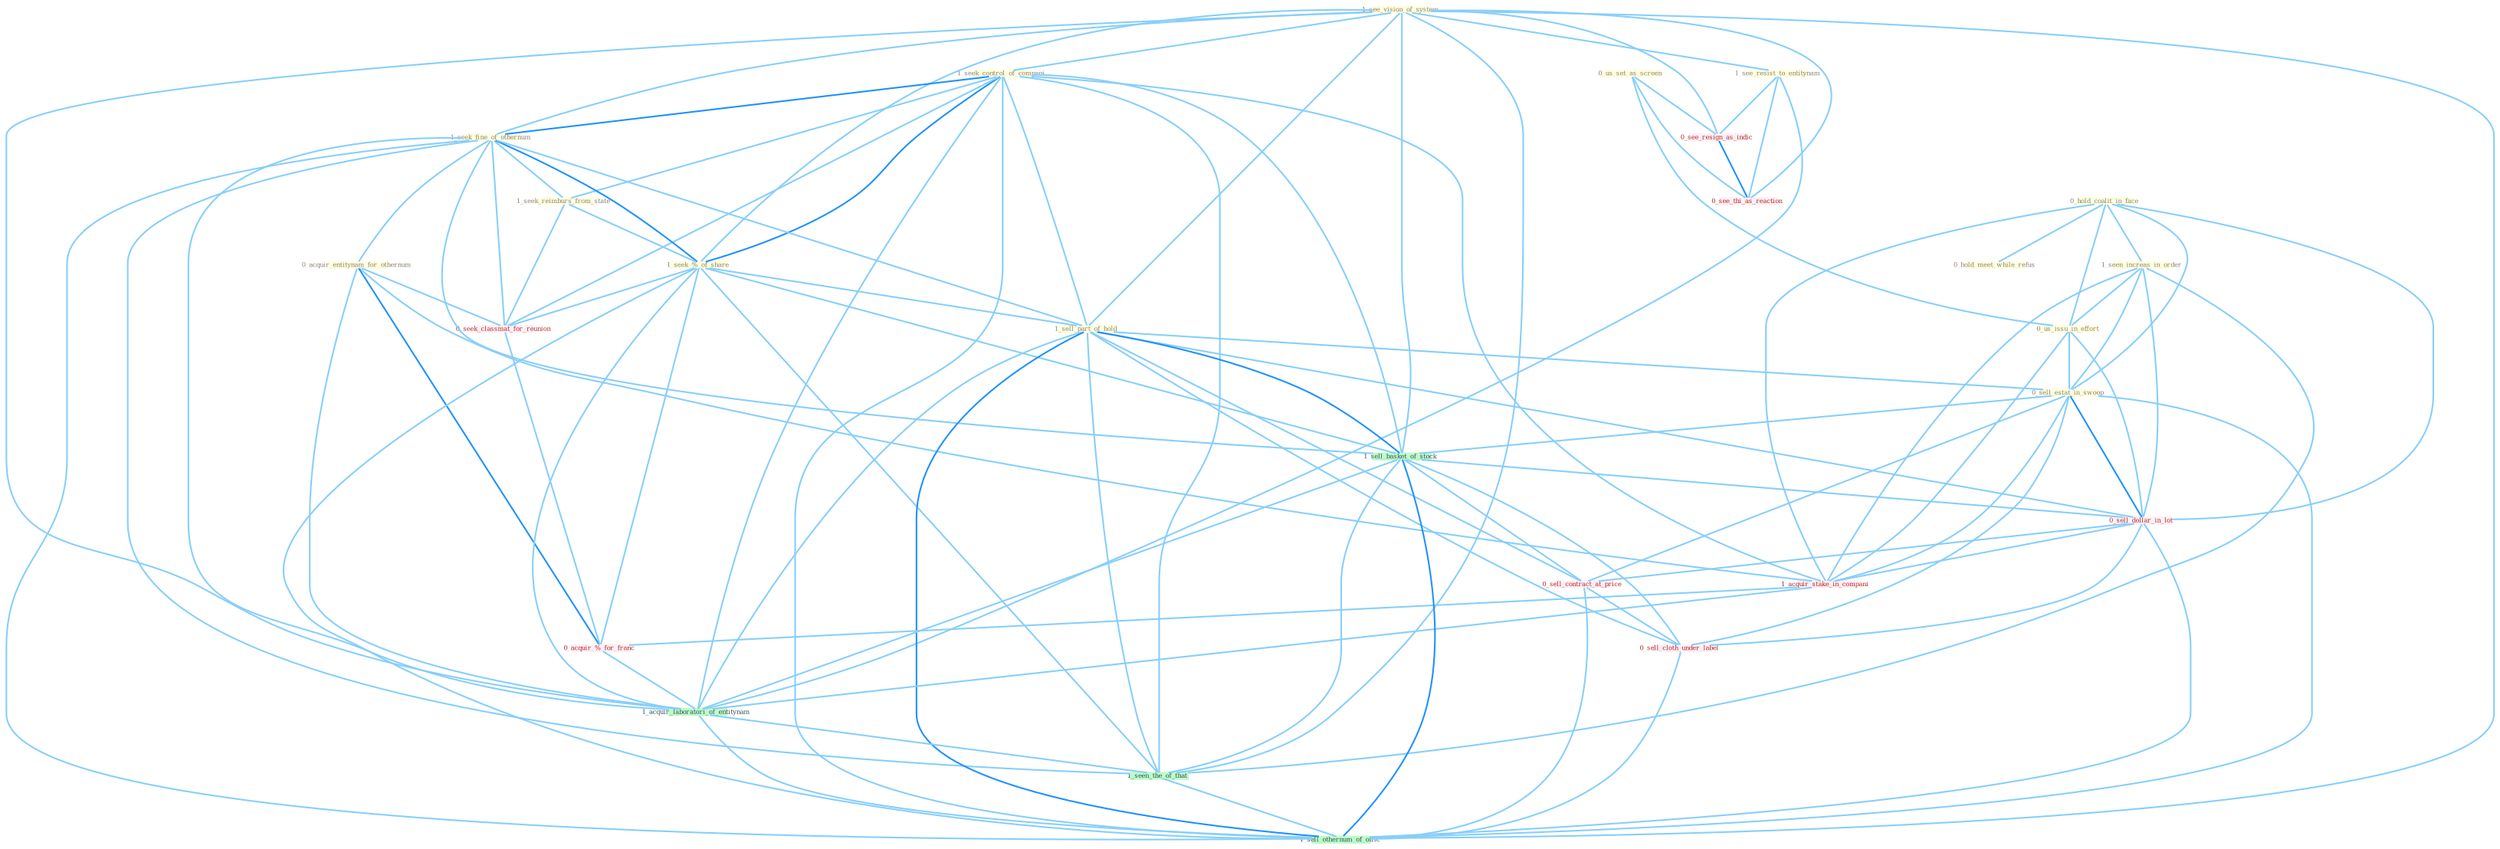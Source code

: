 Graph G{ 
    node
    [shape=polygon,style=filled,width=.5,height=.06,color="#BDFCC9",fixedsize=true,fontsize=4,
    fontcolor="#2f4f4f"];
    {node
    [color="#ffffe0", fontcolor="#8b7d6b"] "1_see_vision_of_system " "1_seek_control_of_compani " "1_seek_fine_of_othernum " "0_hold_coalit_in_face " "1_see_resist_to_entitynam " "1_seen_increas_in_order " "1_seek_reimburs_from_state " "0_us_set_as_screen " "0_hold_meet_while_refus " "0_acquir_entitynam_for_othernum " "0_us_issu_in_effort " "1_seek_%_of_share " "1_sell_part_of_hold " "0_sell_estat_in_swoop "}
{node [color="#fff0f5", fontcolor="#b22222"] "0_seek_classmat_for_reunion " "0_sell_dollar_in_lot " "0_see_resign_as_indic " "1_acquir_stake_in_compani " "0_acquir_%_for_franc " "0_sell_contract_at_price " "0_sell_cloth_under_label " "0_see_thi_as_reaction "}
edge [color="#B0E2FF"];

	"1_see_vision_of_system " -- "1_seek_control_of_compani " [w="1", color="#87cefa" ];
	"1_see_vision_of_system " -- "1_seek_fine_of_othernum " [w="1", color="#87cefa" ];
	"1_see_vision_of_system " -- "1_see_resist_to_entitynam " [w="1", color="#87cefa" ];
	"1_see_vision_of_system " -- "1_seek_%_of_share " [w="1", color="#87cefa" ];
	"1_see_vision_of_system " -- "1_sell_part_of_hold " [w="1", color="#87cefa" ];
	"1_see_vision_of_system " -- "1_sell_basket_of_stock " [w="1", color="#87cefa" ];
	"1_see_vision_of_system " -- "0_see_resign_as_indic " [w="1", color="#87cefa" ];
	"1_see_vision_of_system " -- "1_acquir_laboratori_of_entitynam " [w="1", color="#87cefa" ];
	"1_see_vision_of_system " -- "1_seen_the_of_that " [w="1", color="#87cefa" ];
	"1_see_vision_of_system " -- "1_sell_othernum_of_offic " [w="1", color="#87cefa" ];
	"1_see_vision_of_system " -- "0_see_thi_as_reaction " [w="1", color="#87cefa" ];
	"1_seek_control_of_compani " -- "1_seek_fine_of_othernum " [w="2", color="#1e90ff" , len=0.8];
	"1_seek_control_of_compani " -- "1_seek_reimburs_from_state " [w="1", color="#87cefa" ];
	"1_seek_control_of_compani " -- "1_seek_%_of_share " [w="2", color="#1e90ff" , len=0.8];
	"1_seek_control_of_compani " -- "1_sell_part_of_hold " [w="1", color="#87cefa" ];
	"1_seek_control_of_compani " -- "0_seek_classmat_for_reunion " [w="1", color="#87cefa" ];
	"1_seek_control_of_compani " -- "1_sell_basket_of_stock " [w="1", color="#87cefa" ];
	"1_seek_control_of_compani " -- "1_acquir_stake_in_compani " [w="1", color="#87cefa" ];
	"1_seek_control_of_compani " -- "1_acquir_laboratori_of_entitynam " [w="1", color="#87cefa" ];
	"1_seek_control_of_compani " -- "1_seen_the_of_that " [w="1", color="#87cefa" ];
	"1_seek_control_of_compani " -- "1_sell_othernum_of_offic " [w="1", color="#87cefa" ];
	"1_seek_fine_of_othernum " -- "1_seek_reimburs_from_state " [w="1", color="#87cefa" ];
	"1_seek_fine_of_othernum " -- "0_acquir_entitynam_for_othernum " [w="1", color="#87cefa" ];
	"1_seek_fine_of_othernum " -- "1_seek_%_of_share " [w="2", color="#1e90ff" , len=0.8];
	"1_seek_fine_of_othernum " -- "1_sell_part_of_hold " [w="1", color="#87cefa" ];
	"1_seek_fine_of_othernum " -- "0_seek_classmat_for_reunion " [w="1", color="#87cefa" ];
	"1_seek_fine_of_othernum " -- "1_sell_basket_of_stock " [w="1", color="#87cefa" ];
	"1_seek_fine_of_othernum " -- "1_acquir_laboratori_of_entitynam " [w="1", color="#87cefa" ];
	"1_seek_fine_of_othernum " -- "1_seen_the_of_that " [w="1", color="#87cefa" ];
	"1_seek_fine_of_othernum " -- "1_sell_othernum_of_offic " [w="1", color="#87cefa" ];
	"0_hold_coalit_in_face " -- "1_seen_increas_in_order " [w="1", color="#87cefa" ];
	"0_hold_coalit_in_face " -- "0_hold_meet_while_refus " [w="1", color="#87cefa" ];
	"0_hold_coalit_in_face " -- "0_us_issu_in_effort " [w="1", color="#87cefa" ];
	"0_hold_coalit_in_face " -- "0_sell_estat_in_swoop " [w="1", color="#87cefa" ];
	"0_hold_coalit_in_face " -- "0_sell_dollar_in_lot " [w="1", color="#87cefa" ];
	"0_hold_coalit_in_face " -- "1_acquir_stake_in_compani " [w="1", color="#87cefa" ];
	"1_see_resist_to_entitynam " -- "0_see_resign_as_indic " [w="1", color="#87cefa" ];
	"1_see_resist_to_entitynam " -- "1_acquir_laboratori_of_entitynam " [w="1", color="#87cefa" ];
	"1_see_resist_to_entitynam " -- "0_see_thi_as_reaction " [w="1", color="#87cefa" ];
	"1_seen_increas_in_order " -- "0_us_issu_in_effort " [w="1", color="#87cefa" ];
	"1_seen_increas_in_order " -- "0_sell_estat_in_swoop " [w="1", color="#87cefa" ];
	"1_seen_increas_in_order " -- "0_sell_dollar_in_lot " [w="1", color="#87cefa" ];
	"1_seen_increas_in_order " -- "1_acquir_stake_in_compani " [w="1", color="#87cefa" ];
	"1_seen_increas_in_order " -- "1_seen_the_of_that " [w="1", color="#87cefa" ];
	"1_seek_reimburs_from_state " -- "1_seek_%_of_share " [w="1", color="#87cefa" ];
	"1_seek_reimburs_from_state " -- "0_seek_classmat_for_reunion " [w="1", color="#87cefa" ];
	"0_us_set_as_screen " -- "0_us_issu_in_effort " [w="1", color="#87cefa" ];
	"0_us_set_as_screen " -- "0_see_resign_as_indic " [w="1", color="#87cefa" ];
	"0_us_set_as_screen " -- "0_see_thi_as_reaction " [w="1", color="#87cefa" ];
	"0_acquir_entitynam_for_othernum " -- "0_seek_classmat_for_reunion " [w="1", color="#87cefa" ];
	"0_acquir_entitynam_for_othernum " -- "1_acquir_stake_in_compani " [w="1", color="#87cefa" ];
	"0_acquir_entitynam_for_othernum " -- "0_acquir_%_for_franc " [w="2", color="#1e90ff" , len=0.8];
	"0_acquir_entitynam_for_othernum " -- "1_acquir_laboratori_of_entitynam " [w="1", color="#87cefa" ];
	"0_us_issu_in_effort " -- "0_sell_estat_in_swoop " [w="1", color="#87cefa" ];
	"0_us_issu_in_effort " -- "0_sell_dollar_in_lot " [w="1", color="#87cefa" ];
	"0_us_issu_in_effort " -- "1_acquir_stake_in_compani " [w="1", color="#87cefa" ];
	"1_seek_%_of_share " -- "1_sell_part_of_hold " [w="1", color="#87cefa" ];
	"1_seek_%_of_share " -- "0_seek_classmat_for_reunion " [w="1", color="#87cefa" ];
	"1_seek_%_of_share " -- "1_sell_basket_of_stock " [w="1", color="#87cefa" ];
	"1_seek_%_of_share " -- "0_acquir_%_for_franc " [w="1", color="#87cefa" ];
	"1_seek_%_of_share " -- "1_acquir_laboratori_of_entitynam " [w="1", color="#87cefa" ];
	"1_seek_%_of_share " -- "1_seen_the_of_that " [w="1", color="#87cefa" ];
	"1_seek_%_of_share " -- "1_sell_othernum_of_offic " [w="1", color="#87cefa" ];
	"1_sell_part_of_hold " -- "0_sell_estat_in_swoop " [w="1", color="#87cefa" ];
	"1_sell_part_of_hold " -- "1_sell_basket_of_stock " [w="2", color="#1e90ff" , len=0.8];
	"1_sell_part_of_hold " -- "0_sell_dollar_in_lot " [w="1", color="#87cefa" ];
	"1_sell_part_of_hold " -- "0_sell_contract_at_price " [w="1", color="#87cefa" ];
	"1_sell_part_of_hold " -- "1_acquir_laboratori_of_entitynam " [w="1", color="#87cefa" ];
	"1_sell_part_of_hold " -- "0_sell_cloth_under_label " [w="1", color="#87cefa" ];
	"1_sell_part_of_hold " -- "1_seen_the_of_that " [w="1", color="#87cefa" ];
	"1_sell_part_of_hold " -- "1_sell_othernum_of_offic " [w="2", color="#1e90ff" , len=0.8];
	"0_sell_estat_in_swoop " -- "1_sell_basket_of_stock " [w="1", color="#87cefa" ];
	"0_sell_estat_in_swoop " -- "0_sell_dollar_in_lot " [w="2", color="#1e90ff" , len=0.8];
	"0_sell_estat_in_swoop " -- "1_acquir_stake_in_compani " [w="1", color="#87cefa" ];
	"0_sell_estat_in_swoop " -- "0_sell_contract_at_price " [w="1", color="#87cefa" ];
	"0_sell_estat_in_swoop " -- "0_sell_cloth_under_label " [w="1", color="#87cefa" ];
	"0_sell_estat_in_swoop " -- "1_sell_othernum_of_offic " [w="1", color="#87cefa" ];
	"0_seek_classmat_for_reunion " -- "0_acquir_%_for_franc " [w="1", color="#87cefa" ];
	"1_sell_basket_of_stock " -- "0_sell_dollar_in_lot " [w="1", color="#87cefa" ];
	"1_sell_basket_of_stock " -- "0_sell_contract_at_price " [w="1", color="#87cefa" ];
	"1_sell_basket_of_stock " -- "1_acquir_laboratori_of_entitynam " [w="1", color="#87cefa" ];
	"1_sell_basket_of_stock " -- "0_sell_cloth_under_label " [w="1", color="#87cefa" ];
	"1_sell_basket_of_stock " -- "1_seen_the_of_that " [w="1", color="#87cefa" ];
	"1_sell_basket_of_stock " -- "1_sell_othernum_of_offic " [w="2", color="#1e90ff" , len=0.8];
	"0_sell_dollar_in_lot " -- "1_acquir_stake_in_compani " [w="1", color="#87cefa" ];
	"0_sell_dollar_in_lot " -- "0_sell_contract_at_price " [w="1", color="#87cefa" ];
	"0_sell_dollar_in_lot " -- "0_sell_cloth_under_label " [w="1", color="#87cefa" ];
	"0_sell_dollar_in_lot " -- "1_sell_othernum_of_offic " [w="1", color="#87cefa" ];
	"0_see_resign_as_indic " -- "0_see_thi_as_reaction " [w="2", color="#1e90ff" , len=0.8];
	"1_acquir_stake_in_compani " -- "0_acquir_%_for_franc " [w="1", color="#87cefa" ];
	"1_acquir_stake_in_compani " -- "1_acquir_laboratori_of_entitynam " [w="1", color="#87cefa" ];
	"0_acquir_%_for_franc " -- "1_acquir_laboratori_of_entitynam " [w="1", color="#87cefa" ];
	"0_sell_contract_at_price " -- "0_sell_cloth_under_label " [w="1", color="#87cefa" ];
	"0_sell_contract_at_price " -- "1_sell_othernum_of_offic " [w="1", color="#87cefa" ];
	"1_acquir_laboratori_of_entitynam " -- "1_seen_the_of_that " [w="1", color="#87cefa" ];
	"1_acquir_laboratori_of_entitynam " -- "1_sell_othernum_of_offic " [w="1", color="#87cefa" ];
	"0_sell_cloth_under_label " -- "1_sell_othernum_of_offic " [w="1", color="#87cefa" ];
	"1_seen_the_of_that " -- "1_sell_othernum_of_offic " [w="1", color="#87cefa" ];
}